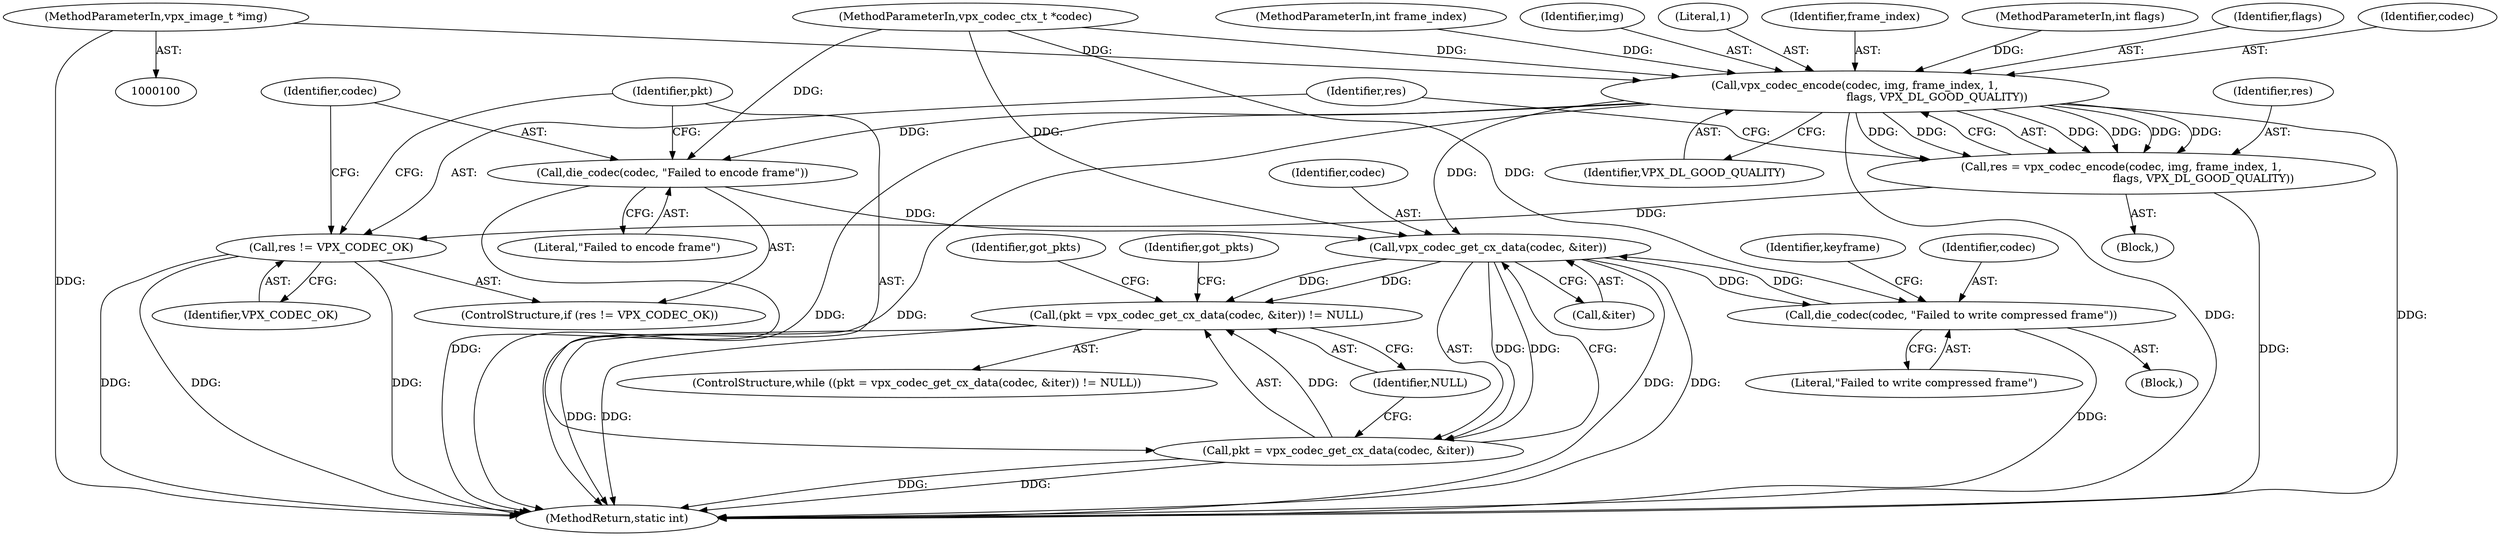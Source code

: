 digraph "0_Android_5a9753fca56f0eeb9f61e342b2fccffc364f9426_13@pointer" {
"1000102" [label="(MethodParameterIn,vpx_image_t *img)"];
"1000122" [label="(Call,vpx_codec_encode(codec, img, frame_index, 1,\n                                               flags, VPX_DL_GOOD_QUALITY))"];
"1000120" [label="(Call,res = vpx_codec_encode(codec, img, frame_index, 1,\n                                               flags, VPX_DL_GOOD_QUALITY))"];
"1000130" [label="(Call,res != VPX_CODEC_OK)"];
"1000133" [label="(Call,die_codec(codec, \"Failed to encode frame\"))"];
"1000140" [label="(Call,vpx_codec_get_cx_data(codec, &iter))"];
"1000137" [label="(Call,(pkt = vpx_codec_get_cx_data(codec, &iter)) != NULL)"];
"1000138" [label="(Call,pkt = vpx_codec_get_cx_data(codec, &iter))"];
"1000196" [label="(Call,die_codec(codec, \"Failed to write compressed frame\"))"];
"1000128" [label="(Identifier,VPX_DL_GOOD_QUALITY)"];
"1000135" [label="(Literal,\"Failed to encode frame\")"];
"1000142" [label="(Call,&iter)"];
"1000201" [label="(Identifier,keyframe)"];
"1000101" [label="(MethodParameterIn,vpx_codec_ctx_t *codec)"];
"1000195" [label="(Block,)"];
"1000138" [label="(Call,pkt = vpx_codec_get_cx_data(codec, &iter))"];
"1000208" [label="(MethodReturn,static int)"];
"1000196" [label="(Call,die_codec(codec, \"Failed to write compressed frame\"))"];
"1000122" [label="(Call,vpx_codec_encode(codec, img, frame_index, 1,\n                                               flags, VPX_DL_GOOD_QUALITY))"];
"1000139" [label="(Identifier,pkt)"];
"1000120" [label="(Call,res = vpx_codec_encode(codec, img, frame_index, 1,\n                                               flags, VPX_DL_GOOD_QUALITY))"];
"1000140" [label="(Call,vpx_codec_get_cx_data(codec, &iter))"];
"1000125" [label="(Identifier,frame_index)"];
"1000104" [label="(MethodParameterIn,int flags)"];
"1000131" [label="(Identifier,res)"];
"1000144" [label="(Identifier,NULL)"];
"1000137" [label="(Call,(pkt = vpx_codec_get_cx_data(codec, &iter)) != NULL)"];
"1000127" [label="(Identifier,flags)"];
"1000132" [label="(Identifier,VPX_CODEC_OK)"];
"1000207" [label="(Identifier,got_pkts)"];
"1000141" [label="(Identifier,codec)"];
"1000198" [label="(Literal,\"Failed to write compressed frame\")"];
"1000121" [label="(Identifier,res)"];
"1000106" [label="(Block,)"];
"1000123" [label="(Identifier,codec)"];
"1000133" [label="(Call,die_codec(codec, \"Failed to encode frame\"))"];
"1000103" [label="(MethodParameterIn,int frame_index)"];
"1000130" [label="(Call,res != VPX_CODEC_OK)"];
"1000124" [label="(Identifier,img)"];
"1000126" [label="(Literal,1)"];
"1000129" [label="(ControlStructure,if (res != VPX_CODEC_OK))"];
"1000134" [label="(Identifier,codec)"];
"1000102" [label="(MethodParameterIn,vpx_image_t *img)"];
"1000136" [label="(ControlStructure,while ((pkt = vpx_codec_get_cx_data(codec, &iter)) != NULL))"];
"1000147" [label="(Identifier,got_pkts)"];
"1000197" [label="(Identifier,codec)"];
"1000102" -> "1000100"  [label="AST: "];
"1000102" -> "1000208"  [label="DDG: "];
"1000102" -> "1000122"  [label="DDG: "];
"1000122" -> "1000120"  [label="AST: "];
"1000122" -> "1000128"  [label="CFG: "];
"1000123" -> "1000122"  [label="AST: "];
"1000124" -> "1000122"  [label="AST: "];
"1000125" -> "1000122"  [label="AST: "];
"1000126" -> "1000122"  [label="AST: "];
"1000127" -> "1000122"  [label="AST: "];
"1000128" -> "1000122"  [label="AST: "];
"1000120" -> "1000122"  [label="CFG: "];
"1000122" -> "1000208"  [label="DDG: "];
"1000122" -> "1000208"  [label="DDG: "];
"1000122" -> "1000208"  [label="DDG: "];
"1000122" -> "1000208"  [label="DDG: "];
"1000122" -> "1000120"  [label="DDG: "];
"1000122" -> "1000120"  [label="DDG: "];
"1000122" -> "1000120"  [label="DDG: "];
"1000122" -> "1000120"  [label="DDG: "];
"1000122" -> "1000120"  [label="DDG: "];
"1000122" -> "1000120"  [label="DDG: "];
"1000101" -> "1000122"  [label="DDG: "];
"1000103" -> "1000122"  [label="DDG: "];
"1000104" -> "1000122"  [label="DDG: "];
"1000122" -> "1000133"  [label="DDG: "];
"1000122" -> "1000140"  [label="DDG: "];
"1000120" -> "1000106"  [label="AST: "];
"1000121" -> "1000120"  [label="AST: "];
"1000131" -> "1000120"  [label="CFG: "];
"1000120" -> "1000208"  [label="DDG: "];
"1000120" -> "1000130"  [label="DDG: "];
"1000130" -> "1000129"  [label="AST: "];
"1000130" -> "1000132"  [label="CFG: "];
"1000131" -> "1000130"  [label="AST: "];
"1000132" -> "1000130"  [label="AST: "];
"1000134" -> "1000130"  [label="CFG: "];
"1000139" -> "1000130"  [label="CFG: "];
"1000130" -> "1000208"  [label="DDG: "];
"1000130" -> "1000208"  [label="DDG: "];
"1000130" -> "1000208"  [label="DDG: "];
"1000133" -> "1000129"  [label="AST: "];
"1000133" -> "1000135"  [label="CFG: "];
"1000134" -> "1000133"  [label="AST: "];
"1000135" -> "1000133"  [label="AST: "];
"1000139" -> "1000133"  [label="CFG: "];
"1000133" -> "1000208"  [label="DDG: "];
"1000101" -> "1000133"  [label="DDG: "];
"1000133" -> "1000140"  [label="DDG: "];
"1000140" -> "1000138"  [label="AST: "];
"1000140" -> "1000142"  [label="CFG: "];
"1000141" -> "1000140"  [label="AST: "];
"1000142" -> "1000140"  [label="AST: "];
"1000138" -> "1000140"  [label="CFG: "];
"1000140" -> "1000208"  [label="DDG: "];
"1000140" -> "1000208"  [label="DDG: "];
"1000140" -> "1000137"  [label="DDG: "];
"1000140" -> "1000137"  [label="DDG: "];
"1000140" -> "1000138"  [label="DDG: "];
"1000140" -> "1000138"  [label="DDG: "];
"1000196" -> "1000140"  [label="DDG: "];
"1000101" -> "1000140"  [label="DDG: "];
"1000140" -> "1000196"  [label="DDG: "];
"1000137" -> "1000136"  [label="AST: "];
"1000137" -> "1000144"  [label="CFG: "];
"1000138" -> "1000137"  [label="AST: "];
"1000144" -> "1000137"  [label="AST: "];
"1000147" -> "1000137"  [label="CFG: "];
"1000207" -> "1000137"  [label="CFG: "];
"1000137" -> "1000208"  [label="DDG: "];
"1000137" -> "1000208"  [label="DDG: "];
"1000138" -> "1000137"  [label="DDG: "];
"1000139" -> "1000138"  [label="AST: "];
"1000144" -> "1000138"  [label="CFG: "];
"1000138" -> "1000208"  [label="DDG: "];
"1000138" -> "1000208"  [label="DDG: "];
"1000196" -> "1000195"  [label="AST: "];
"1000196" -> "1000198"  [label="CFG: "];
"1000197" -> "1000196"  [label="AST: "];
"1000198" -> "1000196"  [label="AST: "];
"1000201" -> "1000196"  [label="CFG: "];
"1000196" -> "1000208"  [label="DDG: "];
"1000101" -> "1000196"  [label="DDG: "];
}
